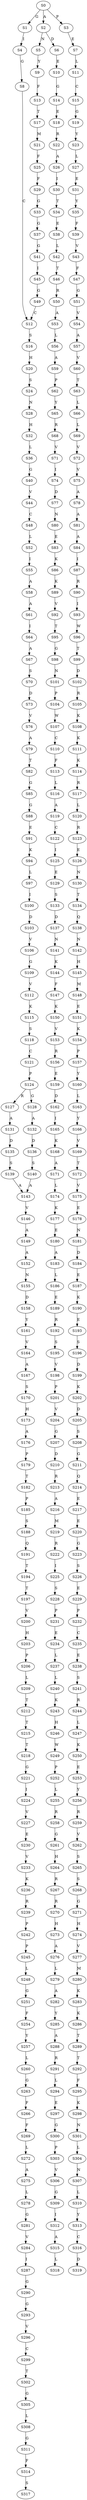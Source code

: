 strict digraph  {
	S0 -> S1 [ label = G ];
	S0 -> S2 [ label = A ];
	S0 -> S3 [ label = P ];
	S1 -> S4 [ label = I ];
	S2 -> S5 [ label = N ];
	S2 -> S6 [ label = D ];
	S3 -> S7 [ label = E ];
	S4 -> S8 [ label = G ];
	S5 -> S9 [ label = Y ];
	S6 -> S10 [ label = E ];
	S7 -> S11 [ label = L ];
	S8 -> S12 [ label = C ];
	S9 -> S13 [ label = F ];
	S10 -> S14 [ label = G ];
	S11 -> S15 [ label = C ];
	S12 -> S16 [ label = S ];
	S13 -> S17 [ label = T ];
	S14 -> S18 [ label = E ];
	S15 -> S19 [ label = G ];
	S16 -> S20 [ label = H ];
	S17 -> S21 [ label = M ];
	S18 -> S22 [ label = R ];
	S19 -> S23 [ label = Y ];
	S20 -> S24 [ label = S ];
	S21 -> S25 [ label = F ];
	S22 -> S26 [ label = A ];
	S23 -> S27 [ label = L ];
	S24 -> S28 [ label = N ];
	S25 -> S29 [ label = F ];
	S26 -> S30 [ label = I ];
	S27 -> S31 [ label = E ];
	S28 -> S32 [ label = H ];
	S29 -> S33 [ label = G ];
	S30 -> S34 [ label = T ];
	S31 -> S35 [ label = Y ];
	S32 -> S36 [ label = L ];
	S33 -> S37 [ label = G ];
	S34 -> S38 [ label = E ];
	S35 -> S39 [ label = F ];
	S36 -> S40 [ label = G ];
	S37 -> S41 [ label = G ];
	S38 -> S42 [ label = L ];
	S39 -> S43 [ label = V ];
	S40 -> S44 [ label = V ];
	S41 -> S45 [ label = I ];
	S42 -> S46 [ label = T ];
	S43 -> S47 [ label = F ];
	S44 -> S48 [ label = C ];
	S45 -> S49 [ label = G ];
	S46 -> S50 [ label = R ];
	S47 -> S51 [ label = G ];
	S48 -> S52 [ label = L ];
	S49 -> S12 [ label = C ];
	S50 -> S53 [ label = A ];
	S51 -> S54 [ label = V ];
	S52 -> S55 [ label = I ];
	S53 -> S56 [ label = L ];
	S54 -> S57 [ label = A ];
	S55 -> S58 [ label = A ];
	S56 -> S59 [ label = A ];
	S57 -> S60 [ label = V ];
	S58 -> S61 [ label = A ];
	S59 -> S62 [ label = P ];
	S60 -> S63 [ label = T ];
	S61 -> S64 [ label = I ];
	S62 -> S65 [ label = Y ];
	S63 -> S66 [ label = L ];
	S64 -> S67 [ label = A ];
	S65 -> S68 [ label = R ];
	S66 -> S69 [ label = L ];
	S67 -> S70 [ label = S ];
	S68 -> S71 [ label = V ];
	S69 -> S72 [ label = V ];
	S70 -> S73 [ label = D ];
	S71 -> S74 [ label = I ];
	S72 -> S75 [ label = V ];
	S73 -> S76 [ label = V ];
	S74 -> S77 [ label = D ];
	S75 -> S78 [ label = A ];
	S76 -> S79 [ label = A ];
	S77 -> S80 [ label = N ];
	S78 -> S81 [ label = A ];
	S79 -> S82 [ label = T ];
	S80 -> S83 [ label = E ];
	S81 -> S84 [ label = A ];
	S82 -> S85 [ label = G ];
	S83 -> S86 [ label = K ];
	S84 -> S87 [ label = I ];
	S85 -> S88 [ label = G ];
	S86 -> S89 [ label = K ];
	S87 -> S90 [ label = R ];
	S88 -> S91 [ label = E ];
	S89 -> S92 [ label = V ];
	S90 -> S93 [ label = I ];
	S91 -> S94 [ label = K ];
	S92 -> S95 [ label = T ];
	S93 -> S96 [ label = W ];
	S94 -> S97 [ label = L ];
	S95 -> S98 [ label = G ];
	S96 -> S99 [ label = T ];
	S97 -> S100 [ label = I ];
	S98 -> S101 [ label = N ];
	S99 -> S102 [ label = D ];
	S100 -> S103 [ label = D ];
	S101 -> S104 [ label = P ];
	S102 -> S105 [ label = R ];
	S103 -> S106 [ label = V ];
	S104 -> S107 [ label = W ];
	S105 -> S108 [ label = K ];
	S106 -> S109 [ label = G ];
	S107 -> S110 [ label = C ];
	S108 -> S111 [ label = K ];
	S109 -> S112 [ label = V ];
	S110 -> S113 [ label = F ];
	S111 -> S114 [ label = K ];
	S112 -> S115 [ label = K ];
	S113 -> S116 [ label = L ];
	S114 -> S117 [ label = R ];
	S115 -> S118 [ label = S ];
	S116 -> S119 [ label = A ];
	S117 -> S120 [ label = L ];
	S118 -> S121 [ label = C ];
	S119 -> S122 [ label = C ];
	S120 -> S123 [ label = R ];
	S121 -> S124 [ label = P ];
	S122 -> S125 [ label = I ];
	S123 -> S126 [ label = E ];
	S124 -> S127 [ label = R ];
	S124 -> S128 [ label = G ];
	S125 -> S129 [ label = E ];
	S126 -> S130 [ label = N ];
	S127 -> S131 [ label = A ];
	S128 -> S132 [ label = A ];
	S129 -> S133 [ label = S ];
	S130 -> S134 [ label = T ];
	S131 -> S135 [ label = D ];
	S132 -> S136 [ label = D ];
	S133 -> S137 [ label = D ];
	S134 -> S138 [ label = Q ];
	S135 -> S139 [ label = S ];
	S136 -> S140 [ label = S ];
	S137 -> S141 [ label = N ];
	S138 -> S142 [ label = N ];
	S139 -> S143 [ label = A ];
	S140 -> S143 [ label = A ];
	S141 -> S144 [ label = K ];
	S142 -> S145 [ label = H ];
	S143 -> S146 [ label = V ];
	S144 -> S147 [ label = F ];
	S145 -> S148 [ label = M ];
	S146 -> S149 [ label = A ];
	S147 -> S150 [ label = K ];
	S148 -> S151 [ label = E ];
	S149 -> S152 [ label = A ];
	S150 -> S153 [ label = V ];
	S151 -> S154 [ label = K ];
	S152 -> S155 [ label = N ];
	S153 -> S156 [ label = R ];
	S154 -> S157 [ label = P ];
	S155 -> S158 [ label = D ];
	S156 -> S159 [ label = E ];
	S157 -> S160 [ label = Y ];
	S158 -> S161 [ label = Y ];
	S159 -> S162 [ label = D ];
	S160 -> S163 [ label = L ];
	S161 -> S164 [ label = V ];
	S162 -> S165 [ label = I ];
	S163 -> S166 [ label = Y ];
	S164 -> S167 [ label = A ];
	S165 -> S168 [ label = K ];
	S166 -> S169 [ label = V ];
	S167 -> S170 [ label = S ];
	S168 -> S171 [ label = A ];
	S169 -> S172 [ label = T ];
	S170 -> S173 [ label = H ];
	S171 -> S174 [ label = L ];
	S172 -> S175 [ label = V ];
	S173 -> S176 [ label = A ];
	S174 -> S177 [ label = K ];
	S175 -> S178 [ label = E ];
	S176 -> S179 [ label = P ];
	S177 -> S180 [ label = E ];
	S178 -> S181 [ label = N ];
	S179 -> S182 [ label = T ];
	S180 -> S183 [ label = A ];
	S181 -> S184 [ label = D ];
	S182 -> S185 [ label = P ];
	S183 -> S186 [ label = L ];
	S184 -> S187 [ label = E ];
	S185 -> S188 [ label = S ];
	S186 -> S189 [ label = E ];
	S187 -> S190 [ label = K ];
	S188 -> S191 [ label = Q ];
	S189 -> S192 [ label = R ];
	S190 -> S193 [ label = E ];
	S191 -> S194 [ label = T ];
	S192 -> S195 [ label = S ];
	S193 -> S196 [ label = S ];
	S194 -> S197 [ label = T ];
	S195 -> S198 [ label = V ];
	S196 -> S199 [ label = D ];
	S197 -> S200 [ label = V ];
	S198 -> S201 [ label = P ];
	S199 -> S202 [ label = K ];
	S200 -> S203 [ label = H ];
	S201 -> S204 [ label = V ];
	S202 -> S205 [ label = D ];
	S203 -> S206 [ label = P ];
	S204 -> S207 [ label = G ];
	S205 -> S208 [ label = S ];
	S206 -> S209 [ label = L ];
	S207 -> S210 [ label = D ];
	S208 -> S211 [ label = G ];
	S209 -> S212 [ label = T ];
	S210 -> S213 [ label = R ];
	S211 -> S214 [ label = Q ];
	S212 -> S215 [ label = T ];
	S213 -> S216 [ label = A ];
	S214 -> S217 [ label = E ];
	S215 -> S218 [ label = T ];
	S216 -> S219 [ label = M ];
	S217 -> S220 [ label = E ];
	S218 -> S221 [ label = G ];
	S219 -> S222 [ label = R ];
	S220 -> S223 [ label = G ];
	S221 -> S224 [ label = I ];
	S222 -> S225 [ label = I ];
	S223 -> S226 [ label = S ];
	S224 -> S227 [ label = V ];
	S225 -> S228 [ label = S ];
	S226 -> S229 [ label = E ];
	S227 -> S230 [ label = E ];
	S228 -> S231 [ label = P ];
	S229 -> S232 [ label = P ];
	S230 -> S233 [ label = V ];
	S231 -> S234 [ label = E ];
	S232 -> S235 [ label = C ];
	S233 -> S236 [ label = K ];
	S234 -> S237 [ label = L ];
	S235 -> S238 [ label = E ];
	S236 -> S239 [ label = R ];
	S237 -> S240 [ label = L ];
	S238 -> S241 [ label = S ];
	S239 -> S242 [ label = P ];
	S240 -> S243 [ label = K ];
	S241 -> S244 [ label = R ];
	S242 -> S245 [ label = P ];
	S243 -> S246 [ label = H ];
	S244 -> S247 [ label = L ];
	S245 -> S248 [ label = L ];
	S246 -> S249 [ label = W ];
	S247 -> S250 [ label = K ];
	S248 -> S251 [ label = G ];
	S249 -> S252 [ label = P ];
	S250 -> S253 [ label = E ];
	S251 -> S254 [ label = F ];
	S252 -> S255 [ label = L ];
	S253 -> S256 [ label = Y ];
	S254 -> S257 [ label = Y ];
	S255 -> S258 [ label = R ];
	S256 -> S259 [ label = R ];
	S257 -> S260 [ label = L ];
	S258 -> S261 [ label = G ];
	S259 -> S262 [ label = V ];
	S260 -> S263 [ label = G ];
	S261 -> S264 [ label = H ];
	S262 -> S265 [ label = S ];
	S263 -> S266 [ label = F ];
	S264 -> S267 [ label = R ];
	S265 -> S268 [ label = S ];
	S266 -> S269 [ label = F ];
	S267 -> S270 [ label = R ];
	S268 -> S271 [ label = G ];
	S269 -> S272 [ label = L ];
	S270 -> S273 [ label = H ];
	S271 -> S274 [ label = H ];
	S272 -> S275 [ label = A ];
	S273 -> S276 [ label = A ];
	S274 -> S277 [ label = V ];
	S275 -> S278 [ label = L ];
	S276 -> S279 [ label = L ];
	S277 -> S280 [ label = M ];
	S278 -> S281 [ label = G ];
	S279 -> S282 [ label = A ];
	S280 -> S283 [ label = K ];
	S281 -> S284 [ label = V ];
	S282 -> S285 [ label = Y ];
	S283 -> S286 [ label = K ];
	S284 -> S287 [ label = I ];
	S285 -> S288 [ label = A ];
	S286 -> S289 [ label = T ];
	S287 -> S290 [ label = G ];
	S288 -> S291 [ label = R ];
	S289 -> S292 [ label = T ];
	S290 -> S293 [ label = G ];
	S291 -> S294 [ label = L ];
	S292 -> S295 [ label = F ];
	S293 -> S296 [ label = V ];
	S294 -> S297 [ label = E ];
	S295 -> S298 [ label = K ];
	S296 -> S299 [ label = C ];
	S297 -> S300 [ label = G ];
	S298 -> S301 [ label = N ];
	S299 -> S302 [ label = T ];
	S300 -> S303 [ label = P ];
	S301 -> S304 [ label = L ];
	S302 -> S305 [ label = G ];
	S303 -> S306 [ label = V ];
	S304 -> S307 [ label = N ];
	S305 -> S308 [ label = L ];
	S306 -> S309 [ label = G ];
	S307 -> S310 [ label = L ];
	S308 -> S311 [ label = G ];
	S309 -> S312 [ label = I ];
	S310 -> S313 [ label = Y ];
	S311 -> S314 [ label = F ];
	S312 -> S315 [ label = A ];
	S313 -> S316 [ label = C ];
	S314 -> S317 [ label = S ];
	S315 -> S318 [ label = L ];
	S316 -> S319 [ label = D ];
}
